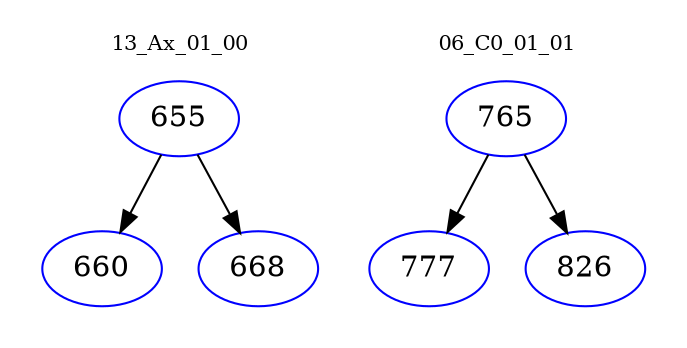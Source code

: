 digraph{
subgraph cluster_0 {
color = white
label = "13_Ax_01_00";
fontsize=10;
T0_655 [label="655", color="blue"]
T0_655 -> T0_660 [color="black"]
T0_660 [label="660", color="blue"]
T0_655 -> T0_668 [color="black"]
T0_668 [label="668", color="blue"]
}
subgraph cluster_1 {
color = white
label = "06_C0_01_01";
fontsize=10;
T1_765 [label="765", color="blue"]
T1_765 -> T1_777 [color="black"]
T1_777 [label="777", color="blue"]
T1_765 -> T1_826 [color="black"]
T1_826 [label="826", color="blue"]
}
}
